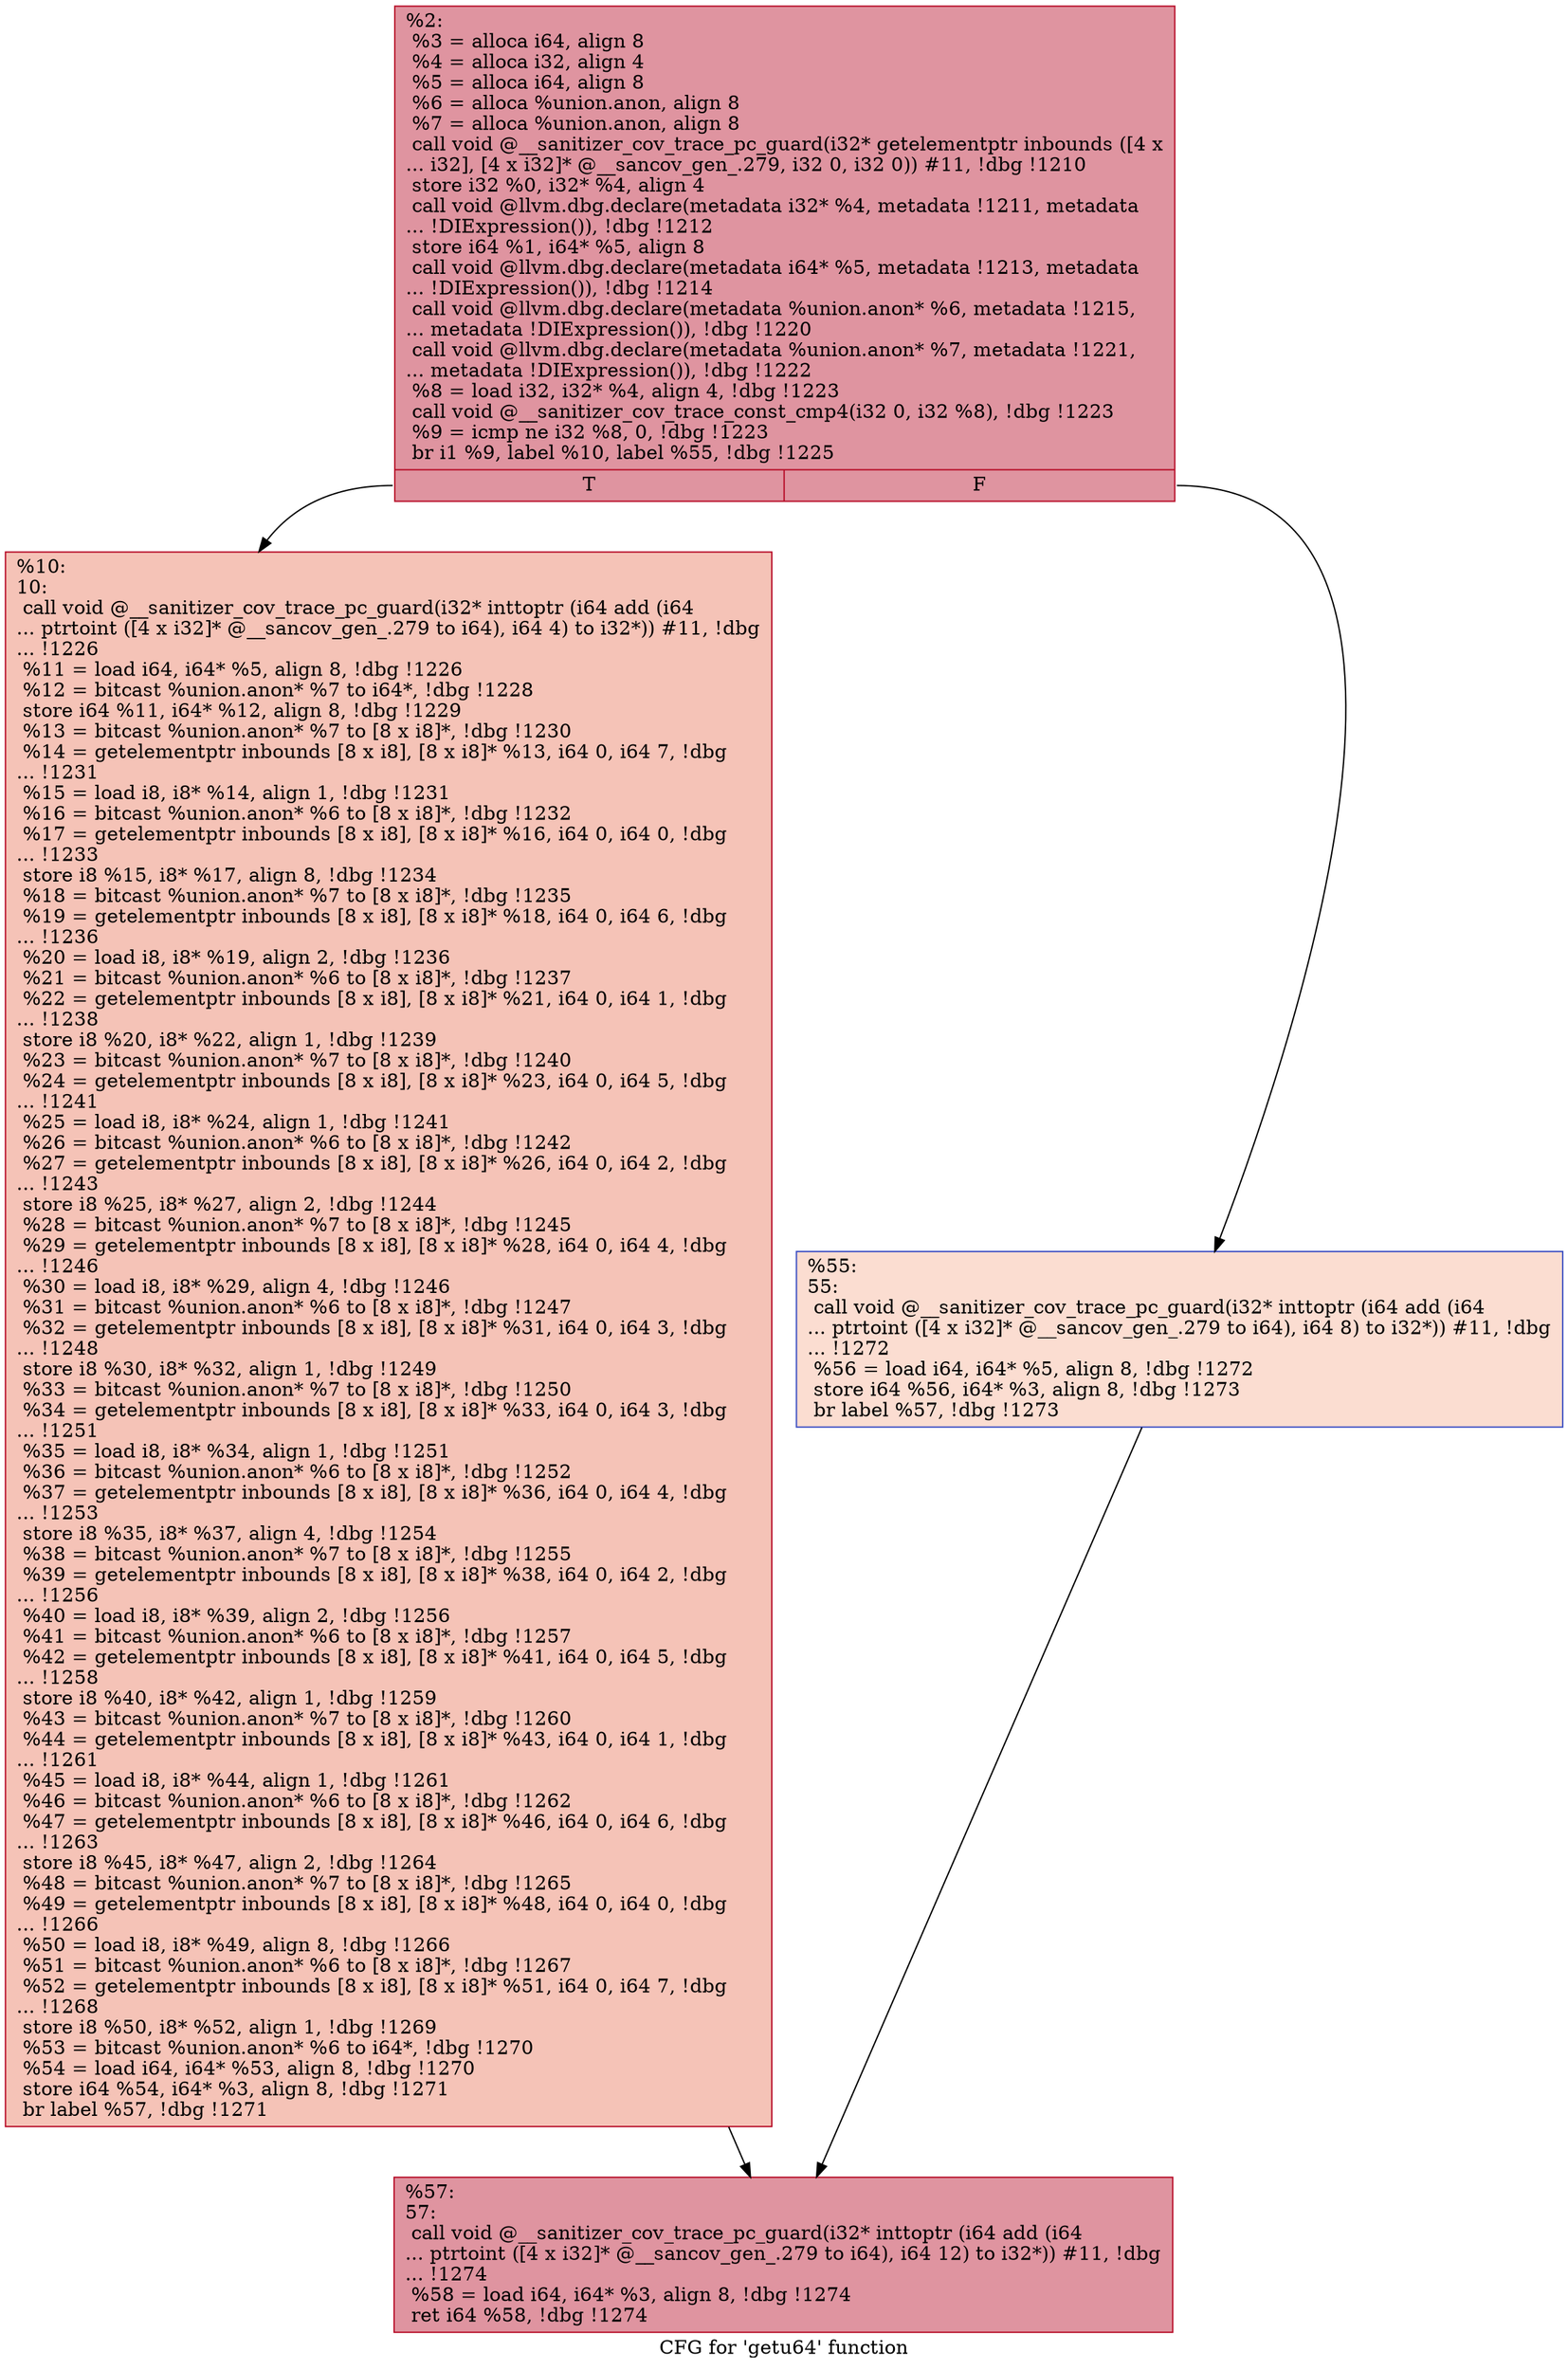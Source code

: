 digraph "CFG for 'getu64' function" {
	label="CFG for 'getu64' function";

	Node0x555555e5e4c0 [shape=record,color="#b70d28ff", style=filled, fillcolor="#b70d2870",label="{%2:\l  %3 = alloca i64, align 8\l  %4 = alloca i32, align 4\l  %5 = alloca i64, align 8\l  %6 = alloca %union.anon, align 8\l  %7 = alloca %union.anon, align 8\l  call void @__sanitizer_cov_trace_pc_guard(i32* getelementptr inbounds ([4 x\l... i32], [4 x i32]* @__sancov_gen_.279, i32 0, i32 0)) #11, !dbg !1210\l  store i32 %0, i32* %4, align 4\l  call void @llvm.dbg.declare(metadata i32* %4, metadata !1211, metadata\l... !DIExpression()), !dbg !1212\l  store i64 %1, i64* %5, align 8\l  call void @llvm.dbg.declare(metadata i64* %5, metadata !1213, metadata\l... !DIExpression()), !dbg !1214\l  call void @llvm.dbg.declare(metadata %union.anon* %6, metadata !1215,\l... metadata !DIExpression()), !dbg !1220\l  call void @llvm.dbg.declare(metadata %union.anon* %7, metadata !1221,\l... metadata !DIExpression()), !dbg !1222\l  %8 = load i32, i32* %4, align 4, !dbg !1223\l  call void @__sanitizer_cov_trace_const_cmp4(i32 0, i32 %8), !dbg !1223\l  %9 = icmp ne i32 %8, 0, !dbg !1223\l  br i1 %9, label %10, label %55, !dbg !1225\l|{<s0>T|<s1>F}}"];
	Node0x555555e5e4c0:s0 -> Node0x555555e26490;
	Node0x555555e5e4c0:s1 -> Node0x555555e264e0;
	Node0x555555e26490 [shape=record,color="#b70d28ff", style=filled, fillcolor="#e8765c70",label="{%10:\l10:                                               \l  call void @__sanitizer_cov_trace_pc_guard(i32* inttoptr (i64 add (i64\l... ptrtoint ([4 x i32]* @__sancov_gen_.279 to i64), i64 4) to i32*)) #11, !dbg\l... !1226\l  %11 = load i64, i64* %5, align 8, !dbg !1226\l  %12 = bitcast %union.anon* %7 to i64*, !dbg !1228\l  store i64 %11, i64* %12, align 8, !dbg !1229\l  %13 = bitcast %union.anon* %7 to [8 x i8]*, !dbg !1230\l  %14 = getelementptr inbounds [8 x i8], [8 x i8]* %13, i64 0, i64 7, !dbg\l... !1231\l  %15 = load i8, i8* %14, align 1, !dbg !1231\l  %16 = bitcast %union.anon* %6 to [8 x i8]*, !dbg !1232\l  %17 = getelementptr inbounds [8 x i8], [8 x i8]* %16, i64 0, i64 0, !dbg\l... !1233\l  store i8 %15, i8* %17, align 8, !dbg !1234\l  %18 = bitcast %union.anon* %7 to [8 x i8]*, !dbg !1235\l  %19 = getelementptr inbounds [8 x i8], [8 x i8]* %18, i64 0, i64 6, !dbg\l... !1236\l  %20 = load i8, i8* %19, align 2, !dbg !1236\l  %21 = bitcast %union.anon* %6 to [8 x i8]*, !dbg !1237\l  %22 = getelementptr inbounds [8 x i8], [8 x i8]* %21, i64 0, i64 1, !dbg\l... !1238\l  store i8 %20, i8* %22, align 1, !dbg !1239\l  %23 = bitcast %union.anon* %7 to [8 x i8]*, !dbg !1240\l  %24 = getelementptr inbounds [8 x i8], [8 x i8]* %23, i64 0, i64 5, !dbg\l... !1241\l  %25 = load i8, i8* %24, align 1, !dbg !1241\l  %26 = bitcast %union.anon* %6 to [8 x i8]*, !dbg !1242\l  %27 = getelementptr inbounds [8 x i8], [8 x i8]* %26, i64 0, i64 2, !dbg\l... !1243\l  store i8 %25, i8* %27, align 2, !dbg !1244\l  %28 = bitcast %union.anon* %7 to [8 x i8]*, !dbg !1245\l  %29 = getelementptr inbounds [8 x i8], [8 x i8]* %28, i64 0, i64 4, !dbg\l... !1246\l  %30 = load i8, i8* %29, align 4, !dbg !1246\l  %31 = bitcast %union.anon* %6 to [8 x i8]*, !dbg !1247\l  %32 = getelementptr inbounds [8 x i8], [8 x i8]* %31, i64 0, i64 3, !dbg\l... !1248\l  store i8 %30, i8* %32, align 1, !dbg !1249\l  %33 = bitcast %union.anon* %7 to [8 x i8]*, !dbg !1250\l  %34 = getelementptr inbounds [8 x i8], [8 x i8]* %33, i64 0, i64 3, !dbg\l... !1251\l  %35 = load i8, i8* %34, align 1, !dbg !1251\l  %36 = bitcast %union.anon* %6 to [8 x i8]*, !dbg !1252\l  %37 = getelementptr inbounds [8 x i8], [8 x i8]* %36, i64 0, i64 4, !dbg\l... !1253\l  store i8 %35, i8* %37, align 4, !dbg !1254\l  %38 = bitcast %union.anon* %7 to [8 x i8]*, !dbg !1255\l  %39 = getelementptr inbounds [8 x i8], [8 x i8]* %38, i64 0, i64 2, !dbg\l... !1256\l  %40 = load i8, i8* %39, align 2, !dbg !1256\l  %41 = bitcast %union.anon* %6 to [8 x i8]*, !dbg !1257\l  %42 = getelementptr inbounds [8 x i8], [8 x i8]* %41, i64 0, i64 5, !dbg\l... !1258\l  store i8 %40, i8* %42, align 1, !dbg !1259\l  %43 = bitcast %union.anon* %7 to [8 x i8]*, !dbg !1260\l  %44 = getelementptr inbounds [8 x i8], [8 x i8]* %43, i64 0, i64 1, !dbg\l... !1261\l  %45 = load i8, i8* %44, align 1, !dbg !1261\l  %46 = bitcast %union.anon* %6 to [8 x i8]*, !dbg !1262\l  %47 = getelementptr inbounds [8 x i8], [8 x i8]* %46, i64 0, i64 6, !dbg\l... !1263\l  store i8 %45, i8* %47, align 2, !dbg !1264\l  %48 = bitcast %union.anon* %7 to [8 x i8]*, !dbg !1265\l  %49 = getelementptr inbounds [8 x i8], [8 x i8]* %48, i64 0, i64 0, !dbg\l... !1266\l  %50 = load i8, i8* %49, align 8, !dbg !1266\l  %51 = bitcast %union.anon* %6 to [8 x i8]*, !dbg !1267\l  %52 = getelementptr inbounds [8 x i8], [8 x i8]* %51, i64 0, i64 7, !dbg\l... !1268\l  store i8 %50, i8* %52, align 1, !dbg !1269\l  %53 = bitcast %union.anon* %6 to i64*, !dbg !1270\l  %54 = load i64, i64* %53, align 8, !dbg !1270\l  store i64 %54, i64* %3, align 8, !dbg !1271\l  br label %57, !dbg !1271\l}"];
	Node0x555555e26490 -> Node0x555555e26530;
	Node0x555555e264e0 [shape=record,color="#3d50c3ff", style=filled, fillcolor="#f7b39670",label="{%55:\l55:                                               \l  call void @__sanitizer_cov_trace_pc_guard(i32* inttoptr (i64 add (i64\l... ptrtoint ([4 x i32]* @__sancov_gen_.279 to i64), i64 8) to i32*)) #11, !dbg\l... !1272\l  %56 = load i64, i64* %5, align 8, !dbg !1272\l  store i64 %56, i64* %3, align 8, !dbg !1273\l  br label %57, !dbg !1273\l}"];
	Node0x555555e264e0 -> Node0x555555e26530;
	Node0x555555e26530 [shape=record,color="#b70d28ff", style=filled, fillcolor="#b70d2870",label="{%57:\l57:                                               \l  call void @__sanitizer_cov_trace_pc_guard(i32* inttoptr (i64 add (i64\l... ptrtoint ([4 x i32]* @__sancov_gen_.279 to i64), i64 12) to i32*)) #11, !dbg\l... !1274\l  %58 = load i64, i64* %3, align 8, !dbg !1274\l  ret i64 %58, !dbg !1274\l}"];
}
